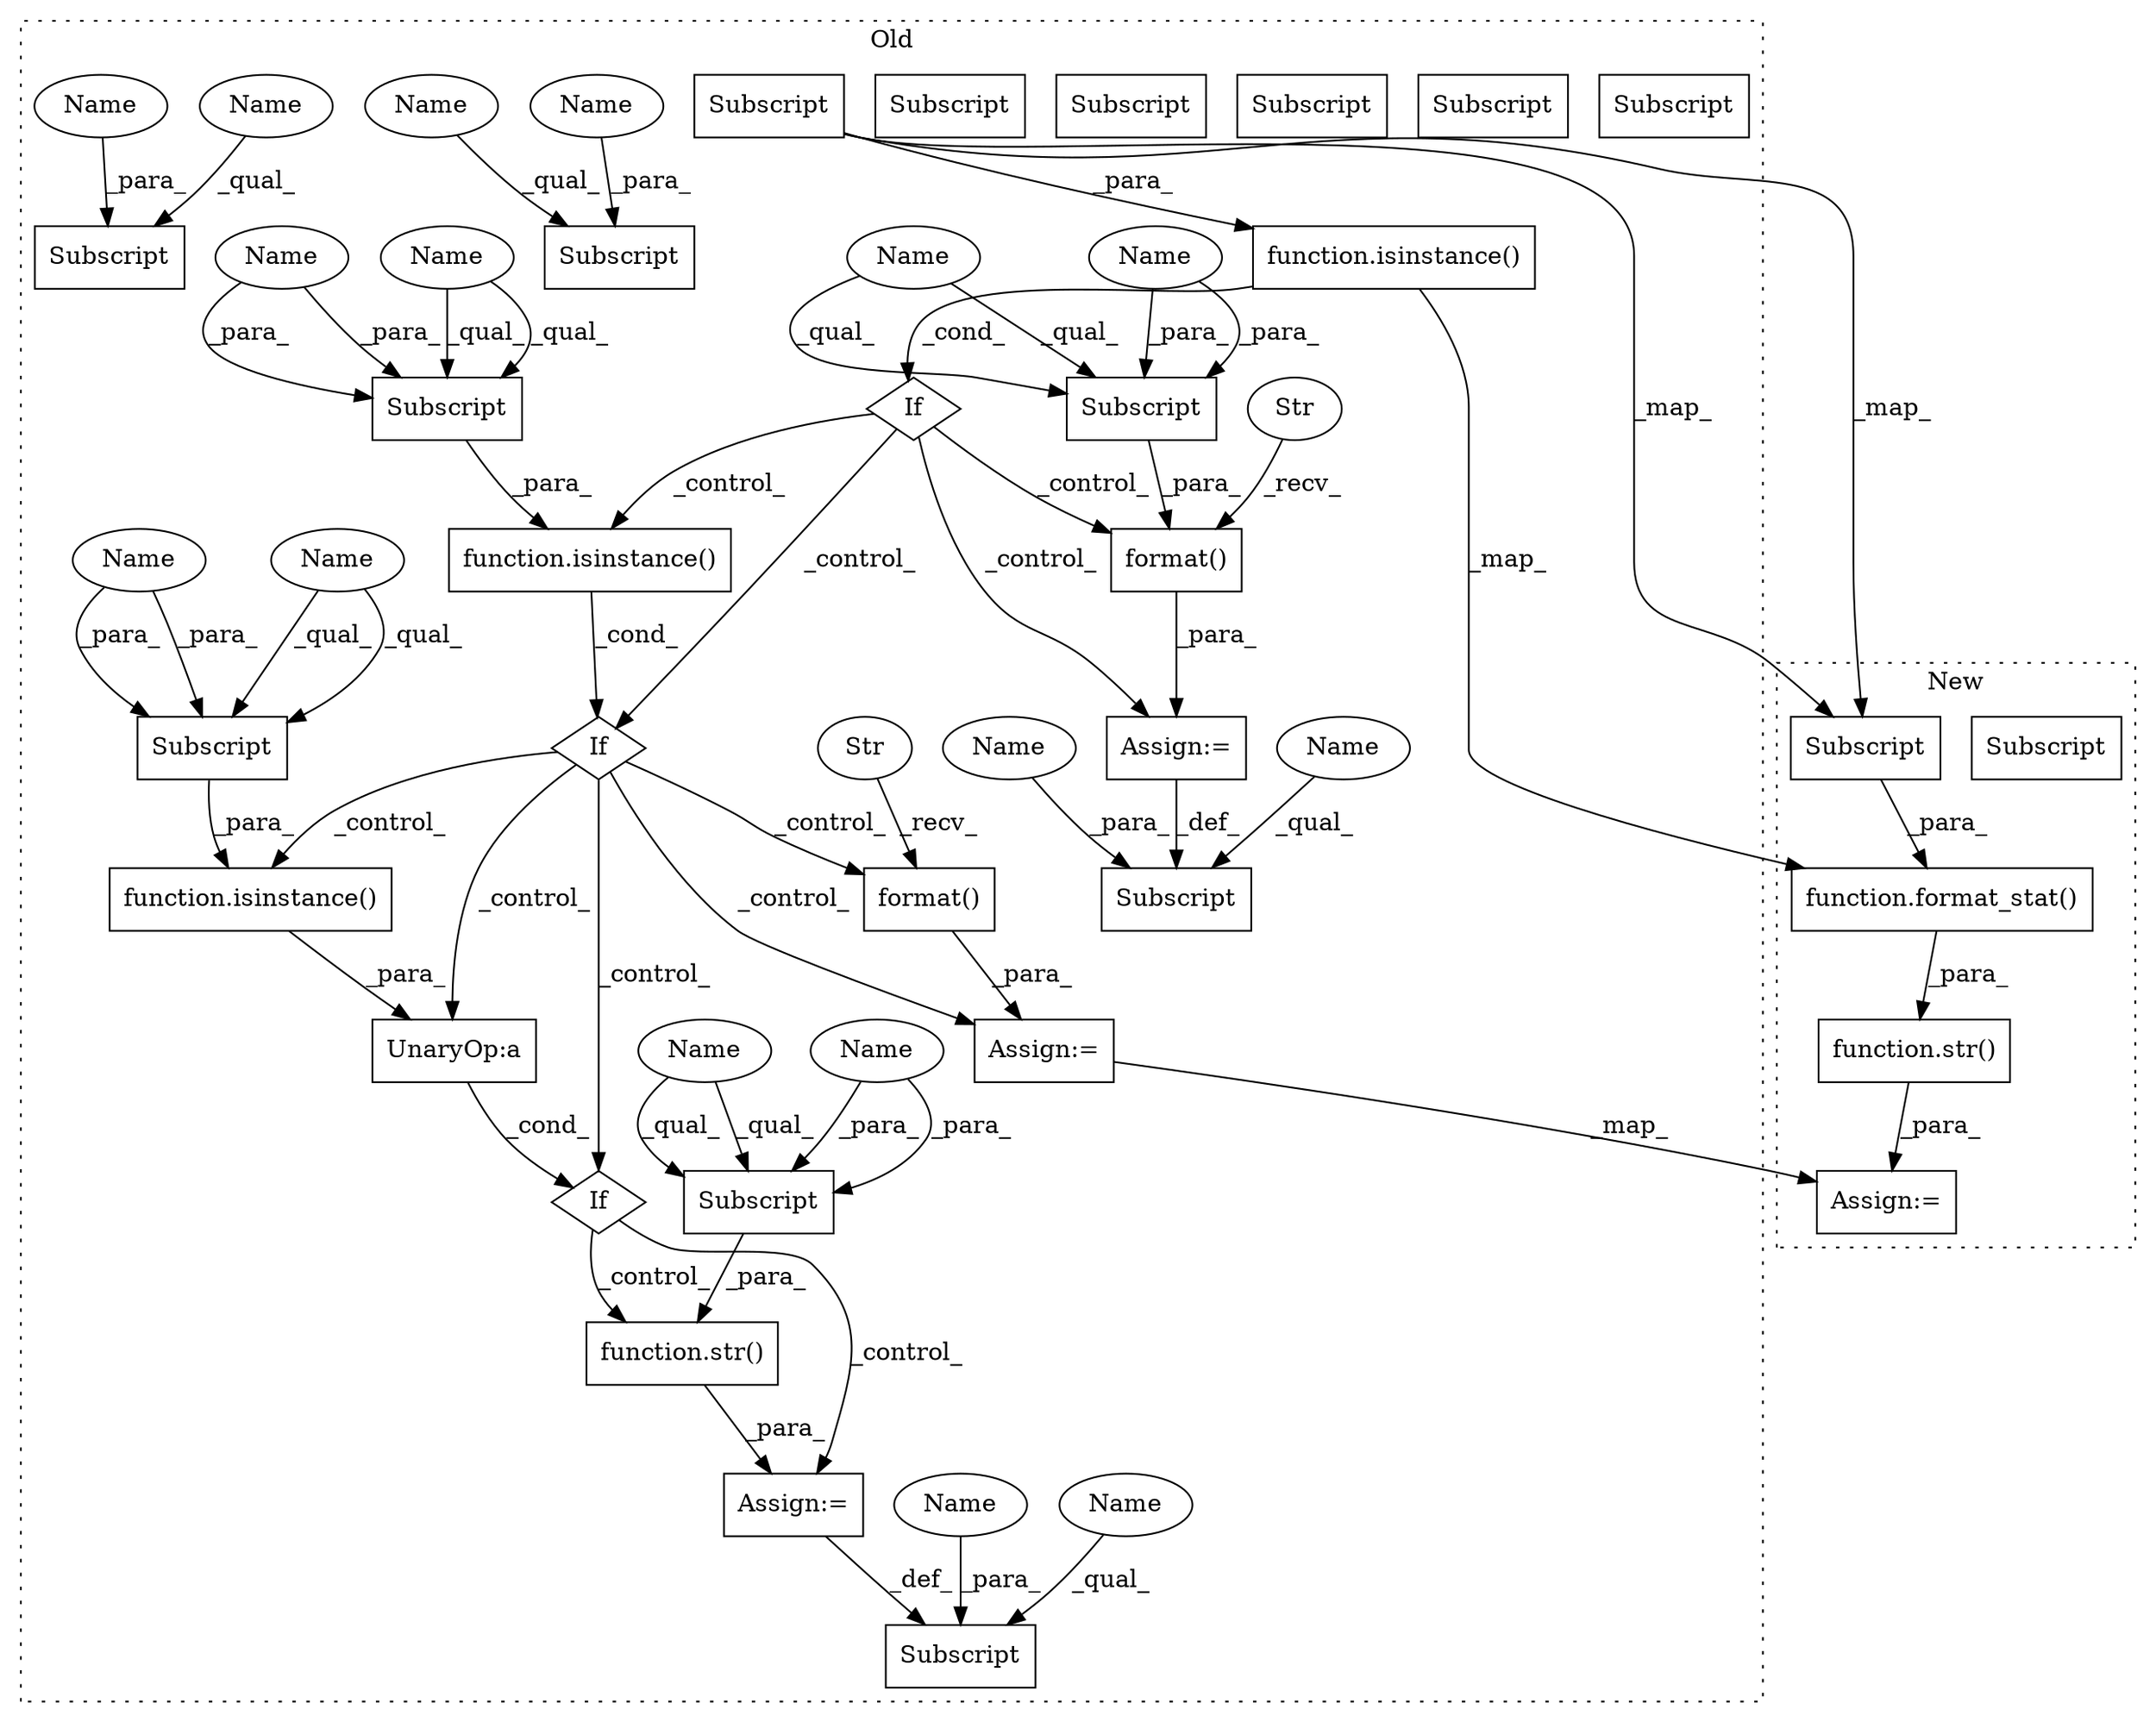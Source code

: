digraph G {
subgraph cluster0 {
1 [label="function.isinstance()" a="75" s="2788,2825" l="11,1" shape="box"];
3 [label="If" a="96" s="2788" l="0" shape="diamond"];
4 [label="Assign:=" a="68" s="3093" l="3" shape="box"];
5 [label="If" a="96" s="3030" l="0" shape="diamond"];
6 [label="Subscript" a="63" s="3081,0" l="12,0" shape="box"];
7 [label="function.str()" a="75" s="3096,3112" l="4,1" shape="box"];
9 [label="function.isinstance()" a="75" s="2618,2649" l="11,1" shape="box"];
10 [label="If" a="96" s="2615" l="3" shape="diamond"];
11 [label="Subscript" a="63" s="2629,0" l="12,0" shape="box"];
13 [label="UnaryOp:a" a="61" s="3030" l="33" shape="box"];
14 [label="Subscript" a="63" s="3045,0" l="12,0" shape="box"];
15 [label="Subscript" a="63" s="3100,0" l="12,0" shape="box"];
16 [label="format()" a="75" s="2859,2939" l="46,1" shape="box"];
17 [label="Subscript" a="63" s="2697,0" l="12,0" shape="box"];
18 [label="Str" a="66" s="2859" l="17" shape="ellipse"];
19 [label="Subscript" a="63" s="2668,0" l="12,0" shape="box"];
20 [label="format()" a="75" s="2683,2709" l="14,1" shape="box"];
21 [label="Subscript" a="63" s="2799,0" l="12,0" shape="box"];
22 [label="Str" a="66" s="2683" l="6" shape="ellipse"];
23 [label="Subscript" a="63" s="2905,0" l="12,0" shape="box"];
24 [label="function.isinstance()" a="75" s="3034,3062" l="11,1" shape="box"];
25 [label="Subscript" a="63" s="2923,0" l="12,0" shape="box"];
26 [label="Assign:=" a="68" s="2680" l="3" shape="box"];
27 [label="Assign:=" a="68" s="2856" l="3" shape="box"];
29 [label="Name" a="87" s="2923" l="7" shape="ellipse"];
30 [label="Name" a="87" s="2697" l="7" shape="ellipse"];
31 [label="Subscript" a="63" s="3100,0" l="12,0" shape="box"];
32 [label="Name" a="87" s="2799" l="7" shape="ellipse"];
33 [label="Subscript" a="63" s="2799,0" l="12,0" shape="box"];
34 [label="Name" a="87" s="2905" l="7" shape="ellipse"];
35 [label="Subscript" a="63" s="2629,0" l="12,0" shape="box"];
36 [label="Name" a="87" s="3100" l="7" shape="ellipse"];
37 [label="Name" a="87" s="3045" l="7" shape="ellipse"];
38 [label="Subscript" a="63" s="3045,0" l="12,0" shape="box"];
39 [label="Name" a="87" s="2668" l="7" shape="ellipse"];
40 [label="Name" a="87" s="3081" l="7" shape="ellipse"];
41 [label="Subscript" a="63" s="2697,0" l="12,0" shape="box"];
43 [label="Name" a="87" s="2931" l="3" shape="ellipse"];
44 [label="Name" a="87" s="2705" l="3" shape="ellipse"];
45 [label="Name" a="87" s="3089" l="3" shape="ellipse"];
46 [label="Name" a="87" s="3053" l="3" shape="ellipse"];
47 [label="Name" a="87" s="2807" l="3" shape="ellipse"];
48 [label="Name" a="87" s="3108" l="3" shape="ellipse"];
49 [label="Name" a="87" s="2913" l="3" shape="ellipse"];
50 [label="Name" a="87" s="2676" l="3" shape="ellipse"];
label = "Old";
style="dotted";
}
subgraph cluster1 {
2 [label="function.str()" a="75" s="3204,3233" l="4,1" shape="box"];
8 [label="function.format_stat()" a="75" s="3208,3232" l="12,1" shape="box"];
12 [label="Subscript" a="63" s="3220,0" l="12,0" shape="box"];
28 [label="Assign:=" a="68" s="3201" l="3" shape="box"];
42 [label="Subscript" a="63" s="3220,0" l="12,0" shape="box"];
label = "New";
style="dotted";
}
1 -> 3 [label="_cond_"];
2 -> 28 [label="_para_"];
3 -> 27 [label="_control_"];
3 -> 16 [label="_control_"];
3 -> 5 [label="_control_"];
3 -> 24 [label="_control_"];
3 -> 13 [label="_control_"];
4 -> 6 [label="_def_"];
5 -> 7 [label="_control_"];
5 -> 4 [label="_control_"];
7 -> 4 [label="_para_"];
8 -> 2 [label="_para_"];
9 -> 10 [label="_cond_"];
9 -> 8 [label="_map_"];
10 -> 3 [label="_control_"];
10 -> 1 [label="_control_"];
10 -> 26 [label="_control_"];
10 -> 20 [label="_control_"];
13 -> 5 [label="_cond_"];
16 -> 27 [label="_para_"];
18 -> 16 [label="_recv_"];
20 -> 26 [label="_para_"];
22 -> 20 [label="_recv_"];
24 -> 13 [label="_para_"];
26 -> 19 [label="_def_"];
27 -> 28 [label="_map_"];
29 -> 25 [label="_qual_"];
30 -> 41 [label="_qual_"];
30 -> 41 [label="_qual_"];
31 -> 7 [label="_para_"];
32 -> 33 [label="_qual_"];
32 -> 33 [label="_qual_"];
33 -> 1 [label="_para_"];
34 -> 23 [label="_qual_"];
35 -> 9 [label="_para_"];
35 -> 42 [label="_map_"];
35 -> 42 [label="_map_"];
36 -> 31 [label="_qual_"];
36 -> 31 [label="_qual_"];
37 -> 38 [label="_qual_"];
37 -> 38 [label="_qual_"];
38 -> 24 [label="_para_"];
39 -> 19 [label="_qual_"];
40 -> 6 [label="_qual_"];
41 -> 20 [label="_para_"];
42 -> 8 [label="_para_"];
43 -> 25 [label="_para_"];
44 -> 41 [label="_para_"];
44 -> 41 [label="_para_"];
45 -> 6 [label="_para_"];
46 -> 38 [label="_para_"];
46 -> 38 [label="_para_"];
47 -> 33 [label="_para_"];
47 -> 33 [label="_para_"];
48 -> 31 [label="_para_"];
48 -> 31 [label="_para_"];
49 -> 23 [label="_para_"];
50 -> 19 [label="_para_"];
}
